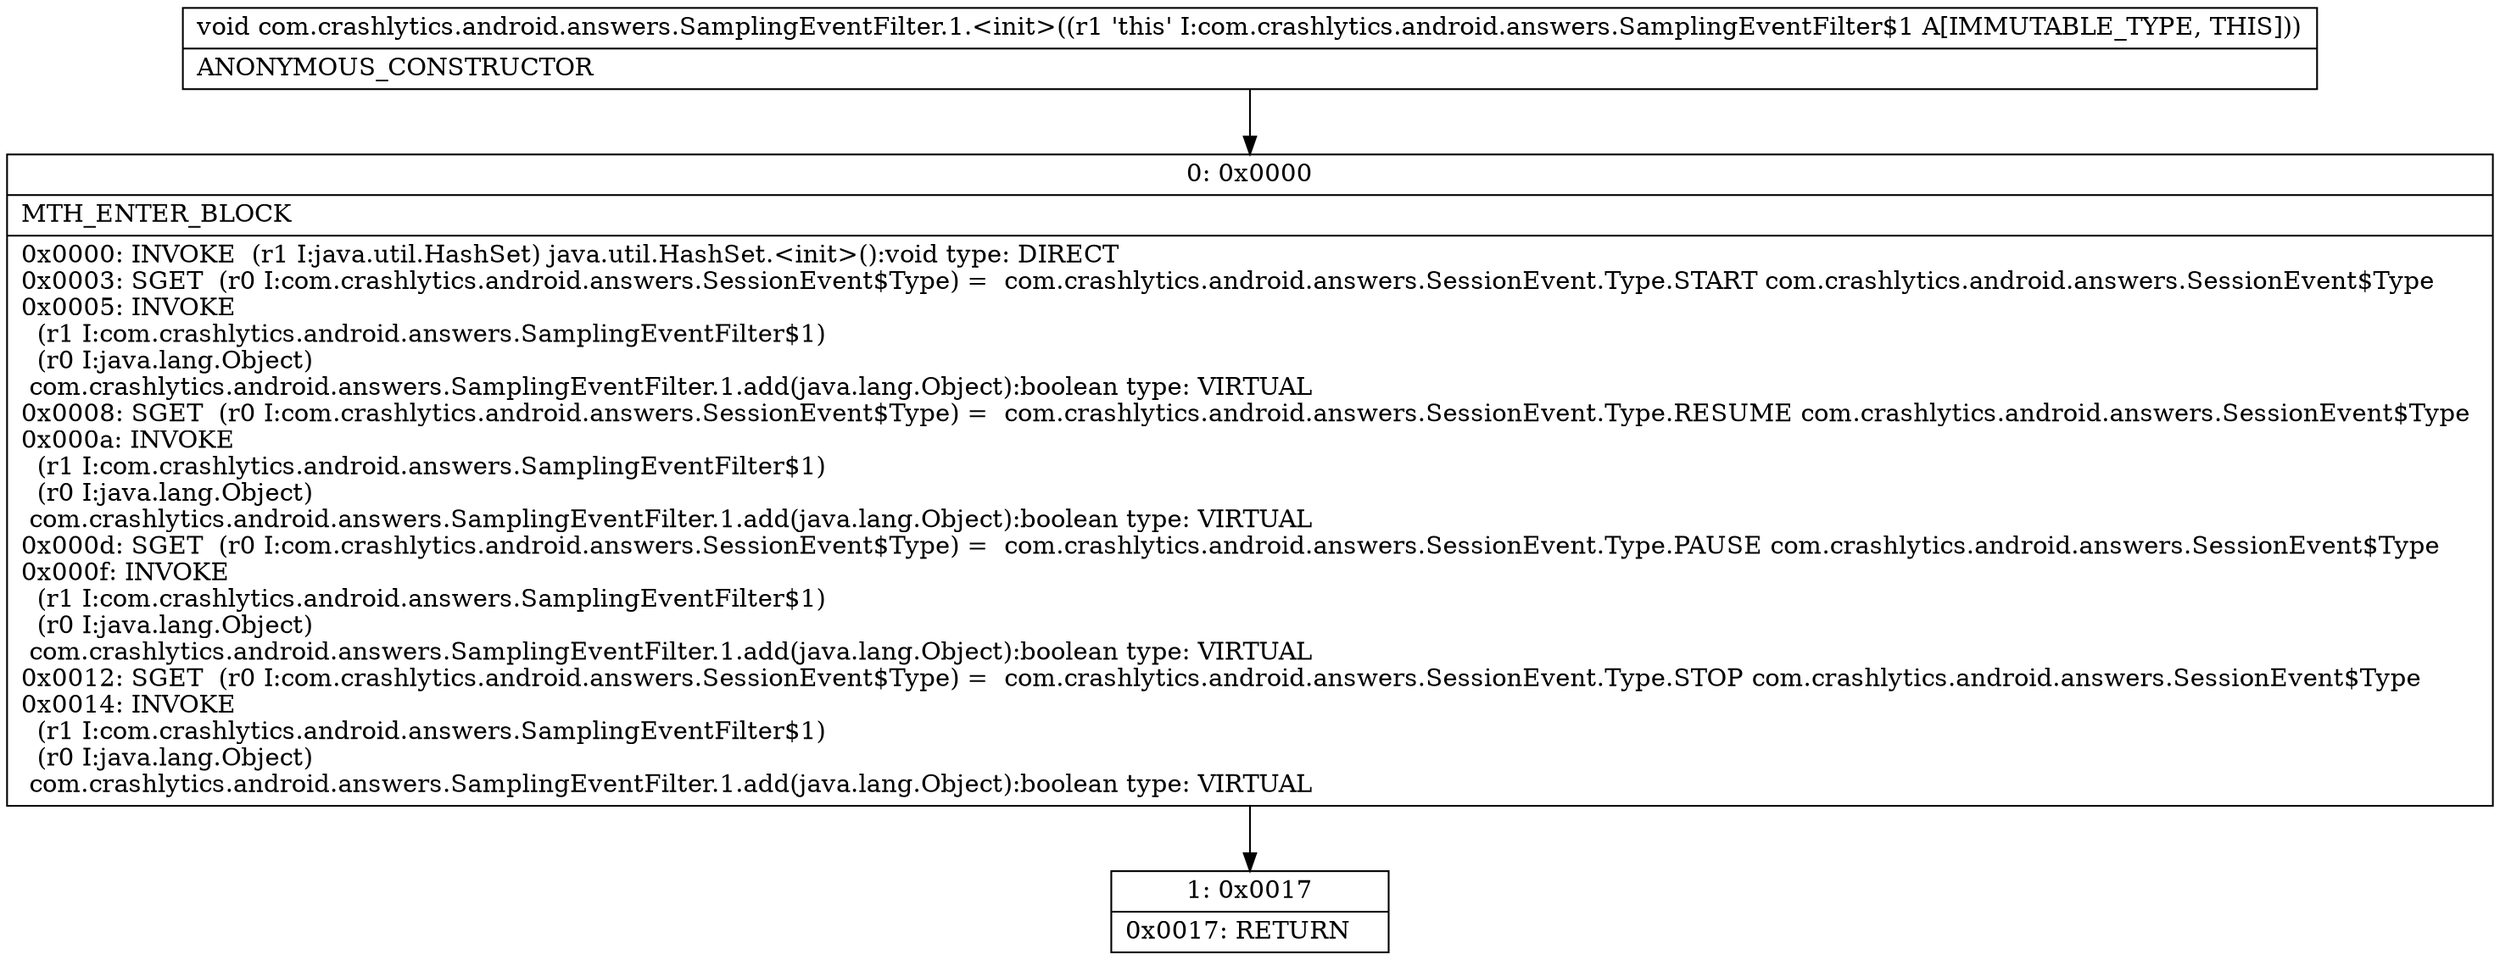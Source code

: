 digraph "CFG forcom.crashlytics.android.answers.SamplingEventFilter.1.\<init\>()V" {
Node_0 [shape=record,label="{0\:\ 0x0000|MTH_ENTER_BLOCK\l|0x0000: INVOKE  (r1 I:java.util.HashSet) java.util.HashSet.\<init\>():void type: DIRECT \l0x0003: SGET  (r0 I:com.crashlytics.android.answers.SessionEvent$Type) =  com.crashlytics.android.answers.SessionEvent.Type.START com.crashlytics.android.answers.SessionEvent$Type \l0x0005: INVOKE  \l  (r1 I:com.crashlytics.android.answers.SamplingEventFilter$1)\l  (r0 I:java.lang.Object)\l com.crashlytics.android.answers.SamplingEventFilter.1.add(java.lang.Object):boolean type: VIRTUAL \l0x0008: SGET  (r0 I:com.crashlytics.android.answers.SessionEvent$Type) =  com.crashlytics.android.answers.SessionEvent.Type.RESUME com.crashlytics.android.answers.SessionEvent$Type \l0x000a: INVOKE  \l  (r1 I:com.crashlytics.android.answers.SamplingEventFilter$1)\l  (r0 I:java.lang.Object)\l com.crashlytics.android.answers.SamplingEventFilter.1.add(java.lang.Object):boolean type: VIRTUAL \l0x000d: SGET  (r0 I:com.crashlytics.android.answers.SessionEvent$Type) =  com.crashlytics.android.answers.SessionEvent.Type.PAUSE com.crashlytics.android.answers.SessionEvent$Type \l0x000f: INVOKE  \l  (r1 I:com.crashlytics.android.answers.SamplingEventFilter$1)\l  (r0 I:java.lang.Object)\l com.crashlytics.android.answers.SamplingEventFilter.1.add(java.lang.Object):boolean type: VIRTUAL \l0x0012: SGET  (r0 I:com.crashlytics.android.answers.SessionEvent$Type) =  com.crashlytics.android.answers.SessionEvent.Type.STOP com.crashlytics.android.answers.SessionEvent$Type \l0x0014: INVOKE  \l  (r1 I:com.crashlytics.android.answers.SamplingEventFilter$1)\l  (r0 I:java.lang.Object)\l com.crashlytics.android.answers.SamplingEventFilter.1.add(java.lang.Object):boolean type: VIRTUAL \l}"];
Node_1 [shape=record,label="{1\:\ 0x0017|0x0017: RETURN   \l}"];
MethodNode[shape=record,label="{void com.crashlytics.android.answers.SamplingEventFilter.1.\<init\>((r1 'this' I:com.crashlytics.android.answers.SamplingEventFilter$1 A[IMMUTABLE_TYPE, THIS]))  | ANONYMOUS_CONSTRUCTOR\l}"];
MethodNode -> Node_0;
Node_0 -> Node_1;
}

